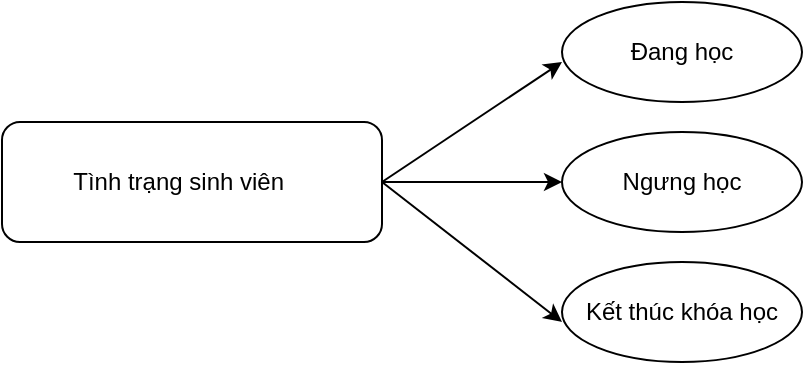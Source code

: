 <mxfile version="24.8.6">
  <diagram name="Trang-1" id="anZTYikDM8v6wHV0IlJD">
    <mxGraphModel dx="636" dy="718" grid="1" gridSize="10" guides="1" tooltips="1" connect="1" arrows="1" fold="1" page="1" pageScale="1" pageWidth="827" pageHeight="1169" math="0" shadow="0">
      <root>
        <mxCell id="0" />
        <mxCell id="1" parent="0" />
        <mxCell id="PNapEOSfDWK08BpwRnlD-1" value="Tình trạng sinh viên&amp;nbsp; &amp;nbsp;&amp;nbsp;" style="rounded=1;whiteSpace=wrap;html=1;" vertex="1" parent="1">
          <mxGeometry x="40" y="210" width="190" height="60" as="geometry" />
        </mxCell>
        <mxCell id="PNapEOSfDWK08BpwRnlD-2" value="" style="endArrow=classic;html=1;rounded=0;exitX=1;exitY=0.5;exitDx=0;exitDy=0;" edge="1" parent="1" source="PNapEOSfDWK08BpwRnlD-1">
          <mxGeometry width="50" height="50" relative="1" as="geometry">
            <mxPoint x="230" y="420" as="sourcePoint" />
            <mxPoint x="320" y="180" as="targetPoint" />
          </mxGeometry>
        </mxCell>
        <mxCell id="PNapEOSfDWK08BpwRnlD-3" value="" style="endArrow=classic;html=1;rounded=0;exitX=1;exitY=0.5;exitDx=0;exitDy=0;" edge="1" parent="1" source="PNapEOSfDWK08BpwRnlD-1">
          <mxGeometry width="50" height="50" relative="1" as="geometry">
            <mxPoint x="180" y="390" as="sourcePoint" />
            <mxPoint x="320" y="240" as="targetPoint" />
          </mxGeometry>
        </mxCell>
        <mxCell id="PNapEOSfDWK08BpwRnlD-4" value="" style="endArrow=classic;html=1;rounded=0;exitX=1;exitY=0.5;exitDx=0;exitDy=0;" edge="1" parent="1" source="PNapEOSfDWK08BpwRnlD-1">
          <mxGeometry width="50" height="50" relative="1" as="geometry">
            <mxPoint x="270" y="380" as="sourcePoint" />
            <mxPoint x="320" y="310" as="targetPoint" />
          </mxGeometry>
        </mxCell>
        <mxCell id="PNapEOSfDWK08BpwRnlD-5" value="Đang học" style="ellipse;whiteSpace=wrap;html=1;" vertex="1" parent="1">
          <mxGeometry x="320" y="150" width="120" height="50" as="geometry" />
        </mxCell>
        <mxCell id="PNapEOSfDWK08BpwRnlD-6" value="Ngưng học" style="ellipse;whiteSpace=wrap;html=1;" vertex="1" parent="1">
          <mxGeometry x="320" y="215" width="120" height="50" as="geometry" />
        </mxCell>
        <mxCell id="PNapEOSfDWK08BpwRnlD-7" value="Kết thúc khóa học" style="ellipse;whiteSpace=wrap;html=1;" vertex="1" parent="1">
          <mxGeometry x="320" y="280" width="120" height="50" as="geometry" />
        </mxCell>
      </root>
    </mxGraphModel>
  </diagram>
</mxfile>
